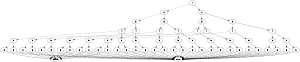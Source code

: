 digraph BDD { 
 size = "2,2"; 
{1 [label = 1]} -> {2 [label = 2]} [style=dashed] ; 
{1 [label = 1]} -> {33 [label = 2]} ; 
{2 [label = 2]} -> {3 [label = 3]} [style=dashed] ; 
{2 [label = 2]} -> {18 [label = 3]} ; 
{3 [label = 3]} -> {4 [label = 4]} [style=dashed] ; 
{3 [label = 3]} -> {11 [label = 4]} ; 
{4 [label = 4]} -> {5 [label = 5]} [style=dashed] ; 
{4 [label = 4]} -> {8 [label = 5]} ; 
{5 [label = 5]} -> {6 [label = 6]} [style=dashed] ; 
{5 [label = 5]} -> {7 [label = 6]} ; 
{6 [label = 6]} -> True [style=dashed] ; 
{6 [label = 6]} -> False ; 
{7 [label = 6]} -> False [style=dashed] ; 
{7 [label = 6]} -> True ; 
{8 [label = 5]} -> {9 [label = 6]} [style=dashed] ; 
{8 [label = 5]} -> {10 [label = 6]} ; 
{9 [label = 6]} -> True [style=dashed] ; 
{9 [label = 6]} -> True ; 
{10 [label = 6]} -> True [style=dashed] ; 
{10 [label = 6]} -> True ; 
{11 [label = 4]} -> {12 [label = 5]} [style=dashed] ; 
{11 [label = 4]} -> {15 [label = 5]} ; 
{12 [label = 5]} -> {13 [label = 6]} [style=dashed] ; 
{12 [label = 5]} -> {14 [label = 6]} ; 
{13 [label = 6]} -> True [style=dashed] ; 
{13 [label = 6]} -> False ; 
{14 [label = 6]} -> False [style=dashed] ; 
{14 [label = 6]} -> True ; 
{15 [label = 5]} -> {16 [label = 6]} [style=dashed] ; 
{15 [label = 5]} -> {17 [label = 6]} ; 
{16 [label = 6]} -> True [style=dashed] ; 
{16 [label = 6]} -> True ; 
{17 [label = 6]} -> True [style=dashed] ; 
{17 [label = 6]} -> True ; 
{18 [label = 3]} -> {19 [label = 4]} [style=dashed] ; 
{18 [label = 3]} -> {26 [label = 4]} ; 
{19 [label = 4]} -> {20 [label = 5]} [style=dashed] ; 
{19 [label = 4]} -> {23 [label = 5]} ; 
{20 [label = 5]} -> {21 [label = 6]} [style=dashed] ; 
{20 [label = 5]} -> {22 [label = 6]} ; 
{21 [label = 6]} -> True [style=dashed] ; 
{21 [label = 6]} -> False ; 
{22 [label = 6]} -> False [style=dashed] ; 
{22 [label = 6]} -> True ; 
{23 [label = 5]} -> {24 [label = 6]} [style=dashed] ; 
{23 [label = 5]} -> {25 [label = 6]} ; 
{24 [label = 6]} -> True [style=dashed] ; 
{24 [label = 6]} -> True ; 
{25 [label = 6]} -> True [style=dashed] ; 
{25 [label = 6]} -> True ; 
{26 [label = 4]} -> {27 [label = 5]} [style=dashed] ; 
{26 [label = 4]} -> {30 [label = 5]} ; 
{27 [label = 5]} -> {28 [label = 6]} [style=dashed] ; 
{27 [label = 5]} -> {29 [label = 6]} ; 
{28 [label = 6]} -> True [style=dashed] ; 
{28 [label = 6]} -> True ; 
{29 [label = 6]} -> True [style=dashed] ; 
{29 [label = 6]} -> True ; 
{30 [label = 5]} -> {31 [label = 6]} [style=dashed] ; 
{30 [label = 5]} -> {32 [label = 6]} ; 
{31 [label = 6]} -> True [style=dashed] ; 
{31 [label = 6]} -> True ; 
{32 [label = 6]} -> True [style=dashed] ; 
{32 [label = 6]} -> True ; 
{33 [label = 2]} -> {34 [label = 3]} [style=dashed] ; 
{33 [label = 2]} -> {49 [label = 3]} ; 
{34 [label = 3]} -> {35 [label = 4]} [style=dashed] ; 
{34 [label = 3]} -> {42 [label = 4]} ; 
{35 [label = 4]} -> {36 [label = 5]} [style=dashed] ; 
{35 [label = 4]} -> {39 [label = 5]} ; 
{36 [label = 5]} -> {37 [label = 6]} [style=dashed] ; 
{36 [label = 5]} -> {38 [label = 6]} ; 
{37 [label = 6]} -> False [style=dashed] ; 
{37 [label = 6]} -> True ; 
{38 [label = 6]} -> True [style=dashed] ; 
{38 [label = 6]} -> False ; 
{39 [label = 5]} -> {40 [label = 6]} [style=dashed] ; 
{39 [label = 5]} -> {41 [label = 6]} ; 
{40 [label = 6]} -> True [style=dashed] ; 
{40 [label = 6]} -> True ; 
{41 [label = 6]} -> True [style=dashed] ; 
{41 [label = 6]} -> True ; 
{42 [label = 4]} -> {43 [label = 5]} [style=dashed] ; 
{42 [label = 4]} -> {46 [label = 5]} ; 
{43 [label = 5]} -> {44 [label = 6]} [style=dashed] ; 
{43 [label = 5]} -> {45 [label = 6]} ; 
{44 [label = 6]} -> False [style=dashed] ; 
{44 [label = 6]} -> True ; 
{45 [label = 6]} -> True [style=dashed] ; 
{45 [label = 6]} -> False ; 
{46 [label = 5]} -> {47 [label = 6]} [style=dashed] ; 
{46 [label = 5]} -> {48 [label = 6]} ; 
{47 [label = 6]} -> True [style=dashed] ; 
{47 [label = 6]} -> True ; 
{48 [label = 6]} -> True [style=dashed] ; 
{48 [label = 6]} -> True ; 
{49 [label = 3]} -> {50 [label = 4]} [style=dashed] ; 
{49 [label = 3]} -> {57 [label = 4]} ; 
{50 [label = 4]} -> {51 [label = 5]} [style=dashed] ; 
{50 [label = 4]} -> {54 [label = 5]} ; 
{51 [label = 5]} -> {52 [label = 6]} [style=dashed] ; 
{51 [label = 5]} -> {53 [label = 6]} ; 
{52 [label = 6]} -> False [style=dashed] ; 
{52 [label = 6]} -> True ; 
{53 [label = 6]} -> True [style=dashed] ; 
{53 [label = 6]} -> False ; 
{54 [label = 5]} -> {55 [label = 6]} [style=dashed] ; 
{54 [label = 5]} -> {56 [label = 6]} ; 
{55 [label = 6]} -> True [style=dashed] ; 
{55 [label = 6]} -> True ; 
{56 [label = 6]} -> True [style=dashed] ; 
{56 [label = 6]} -> True ; 
{57 [label = 4]} -> {58 [label = 5]} [style=dashed] ; 
{57 [label = 4]} -> {61 [label = 5]} ; 
{58 [label = 5]} -> {59 [label = 6]} [style=dashed] ; 
{58 [label = 5]} -> {60 [label = 6]} ; 
{59 [label = 6]} -> True [style=dashed] ; 
{59 [label = 6]} -> True ; 
{60 [label = 6]} -> True [style=dashed] ; 
{60 [label = 6]} -> True ; 
{61 [label = 5]} -> {62 [label = 6]} [style=dashed] ; 
{61 [label = 5]} -> {63 [label = 6]} ; 
{62 [label = 6]} -> True [style=dashed] ; 
{62 [label = 6]} -> True ; 
{63 [label = 6]} -> True [style=dashed] ; 
{63 [label = 6]} -> True ; 
}